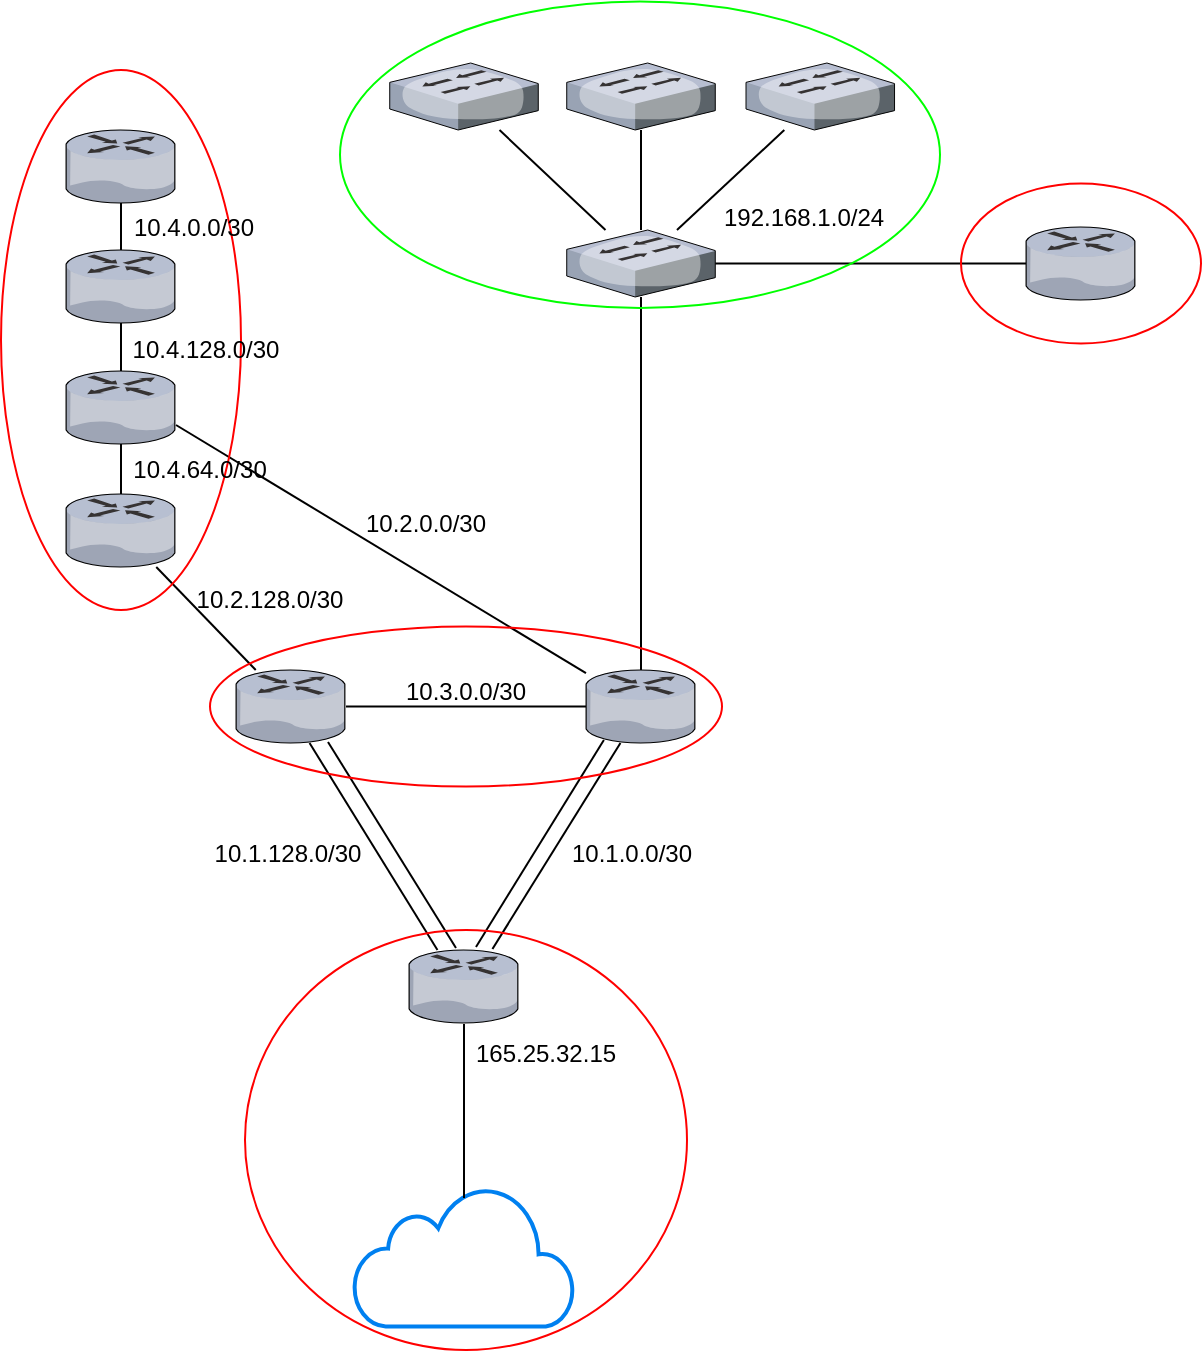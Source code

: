 <mxfile version="20.8.23" type="device"><diagram name="Page-1" id="6M9uT42f8RImbriMFqud"><mxGraphModel dx="665" dy="754" grid="1" gridSize="10" guides="1" tooltips="1" connect="1" arrows="1" fold="1" page="1" pageScale="1" pageWidth="827" pageHeight="1169" math="0" shadow="0"><root><mxCell id="0"/><mxCell id="1" parent="0"/><mxCell id="zmfaXI20o6GVUPVBdAXt-5" value="" style="verticalLabelPosition=bottom;sketch=0;aspect=fixed;html=1;verticalAlign=top;strokeColor=none;align=center;outlineConnect=0;shape=mxgraph.citrix.router;" vertex="1" parent="1"><mxGeometry x="700" y="248.5" width="55" height="36.5" as="geometry"/></mxCell><mxCell id="zmfaXI20o6GVUPVBdAXt-6" value="" style="verticalLabelPosition=bottom;sketch=0;aspect=fixed;html=1;verticalAlign=top;strokeColor=none;align=center;outlineConnect=0;shape=mxgraph.citrix.router;" vertex="1" parent="1"><mxGeometry x="220" y="200" width="55" height="36.5" as="geometry"/></mxCell><mxCell id="zmfaXI20o6GVUPVBdAXt-8" value="" style="verticalLabelPosition=bottom;sketch=0;aspect=fixed;html=1;verticalAlign=top;strokeColor=none;align=center;outlineConnect=0;shape=mxgraph.citrix.router;" vertex="1" parent="1"><mxGeometry x="480" y="470" width="55" height="36.5" as="geometry"/></mxCell><mxCell id="zmfaXI20o6GVUPVBdAXt-9" value="" style="verticalLabelPosition=bottom;sketch=0;aspect=fixed;html=1;verticalAlign=top;strokeColor=none;align=center;outlineConnect=0;shape=mxgraph.citrix.router;" vertex="1" parent="1"><mxGeometry x="220" y="382" width="55" height="36.5" as="geometry"/></mxCell><mxCell id="zmfaXI20o6GVUPVBdAXt-10" value="" style="verticalLabelPosition=bottom;sketch=0;aspect=fixed;html=1;verticalAlign=top;strokeColor=none;align=center;outlineConnect=0;shape=mxgraph.citrix.router;" vertex="1" parent="1"><mxGeometry x="391.5" y="610" width="55" height="36.5" as="geometry"/></mxCell><mxCell id="zmfaXI20o6GVUPVBdAXt-12" value="" style="verticalLabelPosition=bottom;sketch=0;aspect=fixed;html=1;verticalAlign=top;strokeColor=none;align=center;outlineConnect=0;shape=mxgraph.citrix.router;" vertex="1" parent="1"><mxGeometry x="305" y="470" width="55" height="36.5" as="geometry"/></mxCell><mxCell id="zmfaXI20o6GVUPVBdAXt-13" value="" style="verticalLabelPosition=bottom;sketch=0;aspect=fixed;html=1;verticalAlign=top;strokeColor=none;align=center;outlineConnect=0;shape=mxgraph.citrix.switch;" vertex="1" parent="1"><mxGeometry x="560" y="166.5" width="74.27" height="33.5" as="geometry"/></mxCell><mxCell id="zmfaXI20o6GVUPVBdAXt-16" value="" style="html=1;verticalLabelPosition=bottom;align=center;labelBackgroundColor=#ffffff;verticalAlign=top;strokeWidth=2;strokeColor=#0080F0;shadow=0;dashed=0;shape=mxgraph.ios7.icons.cloud;" vertex="1" parent="1"><mxGeometry x="364" y="728.25" width="110" height="70" as="geometry"/></mxCell><mxCell id="zmfaXI20o6GVUPVBdAXt-18" value="" style="endArrow=none;html=1;rounded=0;entryX=0.5;entryY=1.014;entryDx=0;entryDy=0;entryPerimeter=0;exitX=0.5;exitY=0.082;exitDx=0;exitDy=0;exitPerimeter=0;" edge="1" parent="1" source="zmfaXI20o6GVUPVBdAXt-16" target="zmfaXI20o6GVUPVBdAXt-10"><mxGeometry width="50" height="50" relative="1" as="geometry"><mxPoint x="480" y="510" as="sourcePoint"/><mxPoint x="530" y="460" as="targetPoint"/></mxGeometry></mxCell><mxCell id="zmfaXI20o6GVUPVBdAXt-19" value="" style="endArrow=none;html=1;rounded=0;" edge="1" parent="1"><mxGeometry width="50" height="50" relative="1" as="geometry"><mxPoint x="405.724" y="610" as="sourcePoint"/><mxPoint x="341.776" y="506.5" as="targetPoint"/></mxGeometry></mxCell><mxCell id="zmfaXI20o6GVUPVBdAXt-20" value="" style="endArrow=none;html=1;rounded=0;" edge="1" parent="1"><mxGeometry width="50" height="50" relative="1" as="geometry"><mxPoint x="415" y="609" as="sourcePoint"/><mxPoint x="351" y="506" as="targetPoint"/></mxGeometry></mxCell><mxCell id="zmfaXI20o6GVUPVBdAXt-21" value="" style="endArrow=none;html=1;rounded=0;" edge="1" parent="1"><mxGeometry width="50" height="50" relative="1" as="geometry"><mxPoint x="424.996" y="608.5" as="sourcePoint"/><mxPoint x="488.944" y="505" as="targetPoint"/></mxGeometry></mxCell><mxCell id="zmfaXI20o6GVUPVBdAXt-22" value="" style="endArrow=none;html=1;rounded=0;" edge="1" parent="1"><mxGeometry width="50" height="50" relative="1" as="geometry"><mxPoint x="433.22" y="609.5" as="sourcePoint"/><mxPoint x="497.22" y="506.5" as="targetPoint"/></mxGeometry></mxCell><mxCell id="zmfaXI20o6GVUPVBdAXt-23" value="" style="endArrow=none;html=1;rounded=0;" edge="1" parent="1" source="zmfaXI20o6GVUPVBdAXt-8" target="zmfaXI20o6GVUPVBdAXt-12"><mxGeometry width="50" height="50" relative="1" as="geometry"><mxPoint x="480" y="510" as="sourcePoint"/><mxPoint x="530" y="460" as="targetPoint"/></mxGeometry></mxCell><mxCell id="zmfaXI20o6GVUPVBdAXt-24" value="" style="endArrow=none;html=1;rounded=0;" edge="1" parent="1" source="zmfaXI20o6GVUPVBdAXt-9" target="zmfaXI20o6GVUPVBdAXt-6"><mxGeometry width="50" height="50" relative="1" as="geometry"><mxPoint x="480" y="510" as="sourcePoint"/><mxPoint x="530" y="460" as="targetPoint"/></mxGeometry></mxCell><mxCell id="zmfaXI20o6GVUPVBdAXt-7" value="" style="verticalLabelPosition=bottom;sketch=0;aspect=fixed;html=1;verticalAlign=top;strokeColor=none;align=center;outlineConnect=0;shape=mxgraph.citrix.router;" vertex="1" parent="1"><mxGeometry x="220" y="260" width="55" height="36.5" as="geometry"/></mxCell><mxCell id="zmfaXI20o6GVUPVBdAXt-11" value="" style="verticalLabelPosition=bottom;sketch=0;aspect=fixed;html=1;verticalAlign=top;strokeColor=none;align=center;outlineConnect=0;shape=mxgraph.citrix.router;" vertex="1" parent="1"><mxGeometry x="220" y="320.5" width="55" height="36.5" as="geometry"/></mxCell><mxCell id="zmfaXI20o6GVUPVBdAXt-25" value="" style="endArrow=none;html=1;rounded=0;" edge="1" parent="1" source="zmfaXI20o6GVUPVBdAXt-9" target="zmfaXI20o6GVUPVBdAXt-12"><mxGeometry width="50" height="50" relative="1" as="geometry"><mxPoint x="270" y="420" as="sourcePoint"/><mxPoint x="530" y="460" as="targetPoint"/></mxGeometry></mxCell><mxCell id="zmfaXI20o6GVUPVBdAXt-26" value="" style="endArrow=none;html=1;rounded=0;" edge="1" parent="1" target="zmfaXI20o6GVUPVBdAXt-8"><mxGeometry width="50" height="50" relative="1" as="geometry"><mxPoint x="275" y="347.5" as="sourcePoint"/><mxPoint x="325" y="398.5" as="targetPoint"/></mxGeometry></mxCell><mxCell id="zmfaXI20o6GVUPVBdAXt-27" value="" style="verticalLabelPosition=bottom;sketch=0;aspect=fixed;html=1;verticalAlign=top;strokeColor=none;align=center;outlineConnect=0;shape=mxgraph.citrix.switch;" vertex="1" parent="1"><mxGeometry x="470.37" y="166.5" width="74.27" height="33.5" as="geometry"/></mxCell><mxCell id="zmfaXI20o6GVUPVBdAXt-28" value="" style="verticalLabelPosition=bottom;sketch=0;aspect=fixed;html=1;verticalAlign=top;strokeColor=none;align=center;outlineConnect=0;shape=mxgraph.citrix.switch;" vertex="1" parent="1"><mxGeometry x="381.87" y="166.5" width="74.27" height="33.5" as="geometry"/></mxCell><mxCell id="zmfaXI20o6GVUPVBdAXt-29" value="" style="verticalLabelPosition=bottom;sketch=0;aspect=fixed;html=1;verticalAlign=top;strokeColor=none;align=center;outlineConnect=0;shape=mxgraph.citrix.switch;" vertex="1" parent="1"><mxGeometry x="470.37" y="250" width="74.27" height="33.5" as="geometry"/></mxCell><mxCell id="zmfaXI20o6GVUPVBdAXt-30" value="" style="endArrow=none;html=1;rounded=0;" edge="1" parent="1" source="zmfaXI20o6GVUPVBdAXt-8" target="zmfaXI20o6GVUPVBdAXt-29"><mxGeometry width="50" height="50" relative="1" as="geometry"><mxPoint x="480" y="510" as="sourcePoint"/><mxPoint x="530" y="460" as="targetPoint"/></mxGeometry></mxCell><mxCell id="zmfaXI20o6GVUPVBdAXt-31" value="" style="endArrow=none;html=1;rounded=0;" edge="1" parent="1" source="zmfaXI20o6GVUPVBdAXt-29" target="zmfaXI20o6GVUPVBdAXt-28"><mxGeometry width="50" height="50" relative="1" as="geometry"><mxPoint x="480" y="510" as="sourcePoint"/><mxPoint x="530" y="460" as="targetPoint"/></mxGeometry></mxCell><mxCell id="zmfaXI20o6GVUPVBdAXt-32" value="" style="endArrow=none;html=1;rounded=0;" edge="1" parent="1" source="zmfaXI20o6GVUPVBdAXt-29" target="zmfaXI20o6GVUPVBdAXt-27"><mxGeometry width="50" height="50" relative="1" as="geometry"><mxPoint x="480" y="510" as="sourcePoint"/><mxPoint x="530" y="460" as="targetPoint"/></mxGeometry></mxCell><mxCell id="zmfaXI20o6GVUPVBdAXt-33" value="" style="endArrow=none;html=1;rounded=0;" edge="1" parent="1" source="zmfaXI20o6GVUPVBdAXt-29" target="zmfaXI20o6GVUPVBdAXt-13"><mxGeometry width="50" height="50" relative="1" as="geometry"><mxPoint x="480" y="510" as="sourcePoint"/><mxPoint x="530" y="460" as="targetPoint"/></mxGeometry></mxCell><mxCell id="zmfaXI20o6GVUPVBdAXt-34" value="" style="endArrow=none;html=1;rounded=0;" edge="1" parent="1" source="zmfaXI20o6GVUPVBdAXt-5" target="zmfaXI20o6GVUPVBdAXt-29"><mxGeometry width="50" height="50" relative="1" as="geometry"><mxPoint x="690" y="267" as="sourcePoint"/><mxPoint x="530" y="460" as="targetPoint"/></mxGeometry></mxCell><mxCell id="zmfaXI20o6GVUPVBdAXt-36" value="165.25.32.15" style="text;html=1;strokeColor=none;fillColor=none;align=center;verticalAlign=middle;whiteSpace=wrap;rounded=0;" vertex="1" parent="1"><mxGeometry x="430" y="646.5" width="60" height="30" as="geometry"/></mxCell><mxCell id="zmfaXI20o6GVUPVBdAXt-45" value="" style="ellipse;whiteSpace=wrap;html=1;strokeColor=#FF0000;fillColor=none;" vertex="1" parent="1"><mxGeometry x="187.5" y="170" width="120" height="270" as="geometry"/></mxCell><mxCell id="zmfaXI20o6GVUPVBdAXt-46" value="" style="ellipse;whiteSpace=wrap;html=1;strokeColor=#FF0000;fillColor=none;" vertex="1" parent="1"><mxGeometry x="292" y="448.25" width="256" height="80" as="geometry"/></mxCell><mxCell id="zmfaXI20o6GVUPVBdAXt-47" value="" style="ellipse;whiteSpace=wrap;html=1;strokeColor=#FF0000;fillColor=none;" vertex="1" parent="1"><mxGeometry x="309.5" y="600" width="221" height="210" as="geometry"/></mxCell><mxCell id="zmfaXI20o6GVUPVBdAXt-48" value="" style="ellipse;whiteSpace=wrap;html=1;strokeColor=#FF0000;fillColor=none;" vertex="1" parent="1"><mxGeometry x="667.5" y="226.75" width="120" height="80" as="geometry"/></mxCell><mxCell id="zmfaXI20o6GVUPVBdAXt-51" value="" style="ellipse;whiteSpace=wrap;html=1;strokeColor=#00FF00;fillColor=none;" vertex="1" parent="1"><mxGeometry x="357" y="135.75" width="300" height="153.25" as="geometry"/></mxCell><mxCell id="zmfaXI20o6GVUPVBdAXt-52" value="10.3.0.0/30" style="text;html=1;strokeColor=none;fillColor=none;align=center;verticalAlign=middle;whiteSpace=wrap;rounded=0;" vertex="1" parent="1"><mxGeometry x="390" y="466" width="60" height="30" as="geometry"/></mxCell><mxCell id="zmfaXI20o6GVUPVBdAXt-53" value="10.4.0.0/30" style="text;html=1;strokeColor=none;fillColor=none;align=center;verticalAlign=middle;whiteSpace=wrap;rounded=0;" vertex="1" parent="1"><mxGeometry x="254" y="234" width="60" height="30" as="geometry"/></mxCell><mxCell id="zmfaXI20o6GVUPVBdAXt-54" value="10.4.128.0/30" style="text;html=1;strokeColor=none;fillColor=none;align=center;verticalAlign=middle;whiteSpace=wrap;rounded=0;" vertex="1" parent="1"><mxGeometry x="260" y="294.5" width="60" height="30" as="geometry"/></mxCell><mxCell id="zmfaXI20o6GVUPVBdAXt-55" value="10.4.64.0/30" style="text;html=1;strokeColor=none;fillColor=none;align=center;verticalAlign=middle;whiteSpace=wrap;rounded=0;" vertex="1" parent="1"><mxGeometry x="257" y="355" width="60" height="30" as="geometry"/></mxCell><mxCell id="zmfaXI20o6GVUPVBdAXt-56" value="192.168.1.0/24" style="text;html=1;strokeColor=none;fillColor=none;align=center;verticalAlign=middle;whiteSpace=wrap;rounded=0;" vertex="1" parent="1"><mxGeometry x="559" y="228.75" width="60" height="30" as="geometry"/></mxCell><mxCell id="zmfaXI20o6GVUPVBdAXt-57" value="10.1.0.0/30" style="text;html=1;strokeColor=none;fillColor=none;align=center;verticalAlign=middle;whiteSpace=wrap;rounded=0;" vertex="1" parent="1"><mxGeometry x="473" y="547" width="60" height="30" as="geometry"/></mxCell><mxCell id="zmfaXI20o6GVUPVBdAXt-58" value="10.1.128.0/30" style="text;html=1;strokeColor=none;fillColor=none;align=center;verticalAlign=middle;whiteSpace=wrap;rounded=0;" vertex="1" parent="1"><mxGeometry x="301" y="547" width="60" height="30" as="geometry"/></mxCell><mxCell id="zmfaXI20o6GVUPVBdAXt-59" value="10.2.0.0/30" style="text;html=1;strokeColor=none;fillColor=none;align=center;verticalAlign=middle;whiteSpace=wrap;rounded=0;" vertex="1" parent="1"><mxGeometry x="370" y="382" width="60" height="30" as="geometry"/></mxCell><mxCell id="zmfaXI20o6GVUPVBdAXt-60" value="10.2.128.0/30" style="text;html=1;strokeColor=none;fillColor=none;align=center;verticalAlign=middle;whiteSpace=wrap;rounded=0;" vertex="1" parent="1"><mxGeometry x="292" y="419.5" width="60" height="30" as="geometry"/></mxCell></root></mxGraphModel></diagram></mxfile>